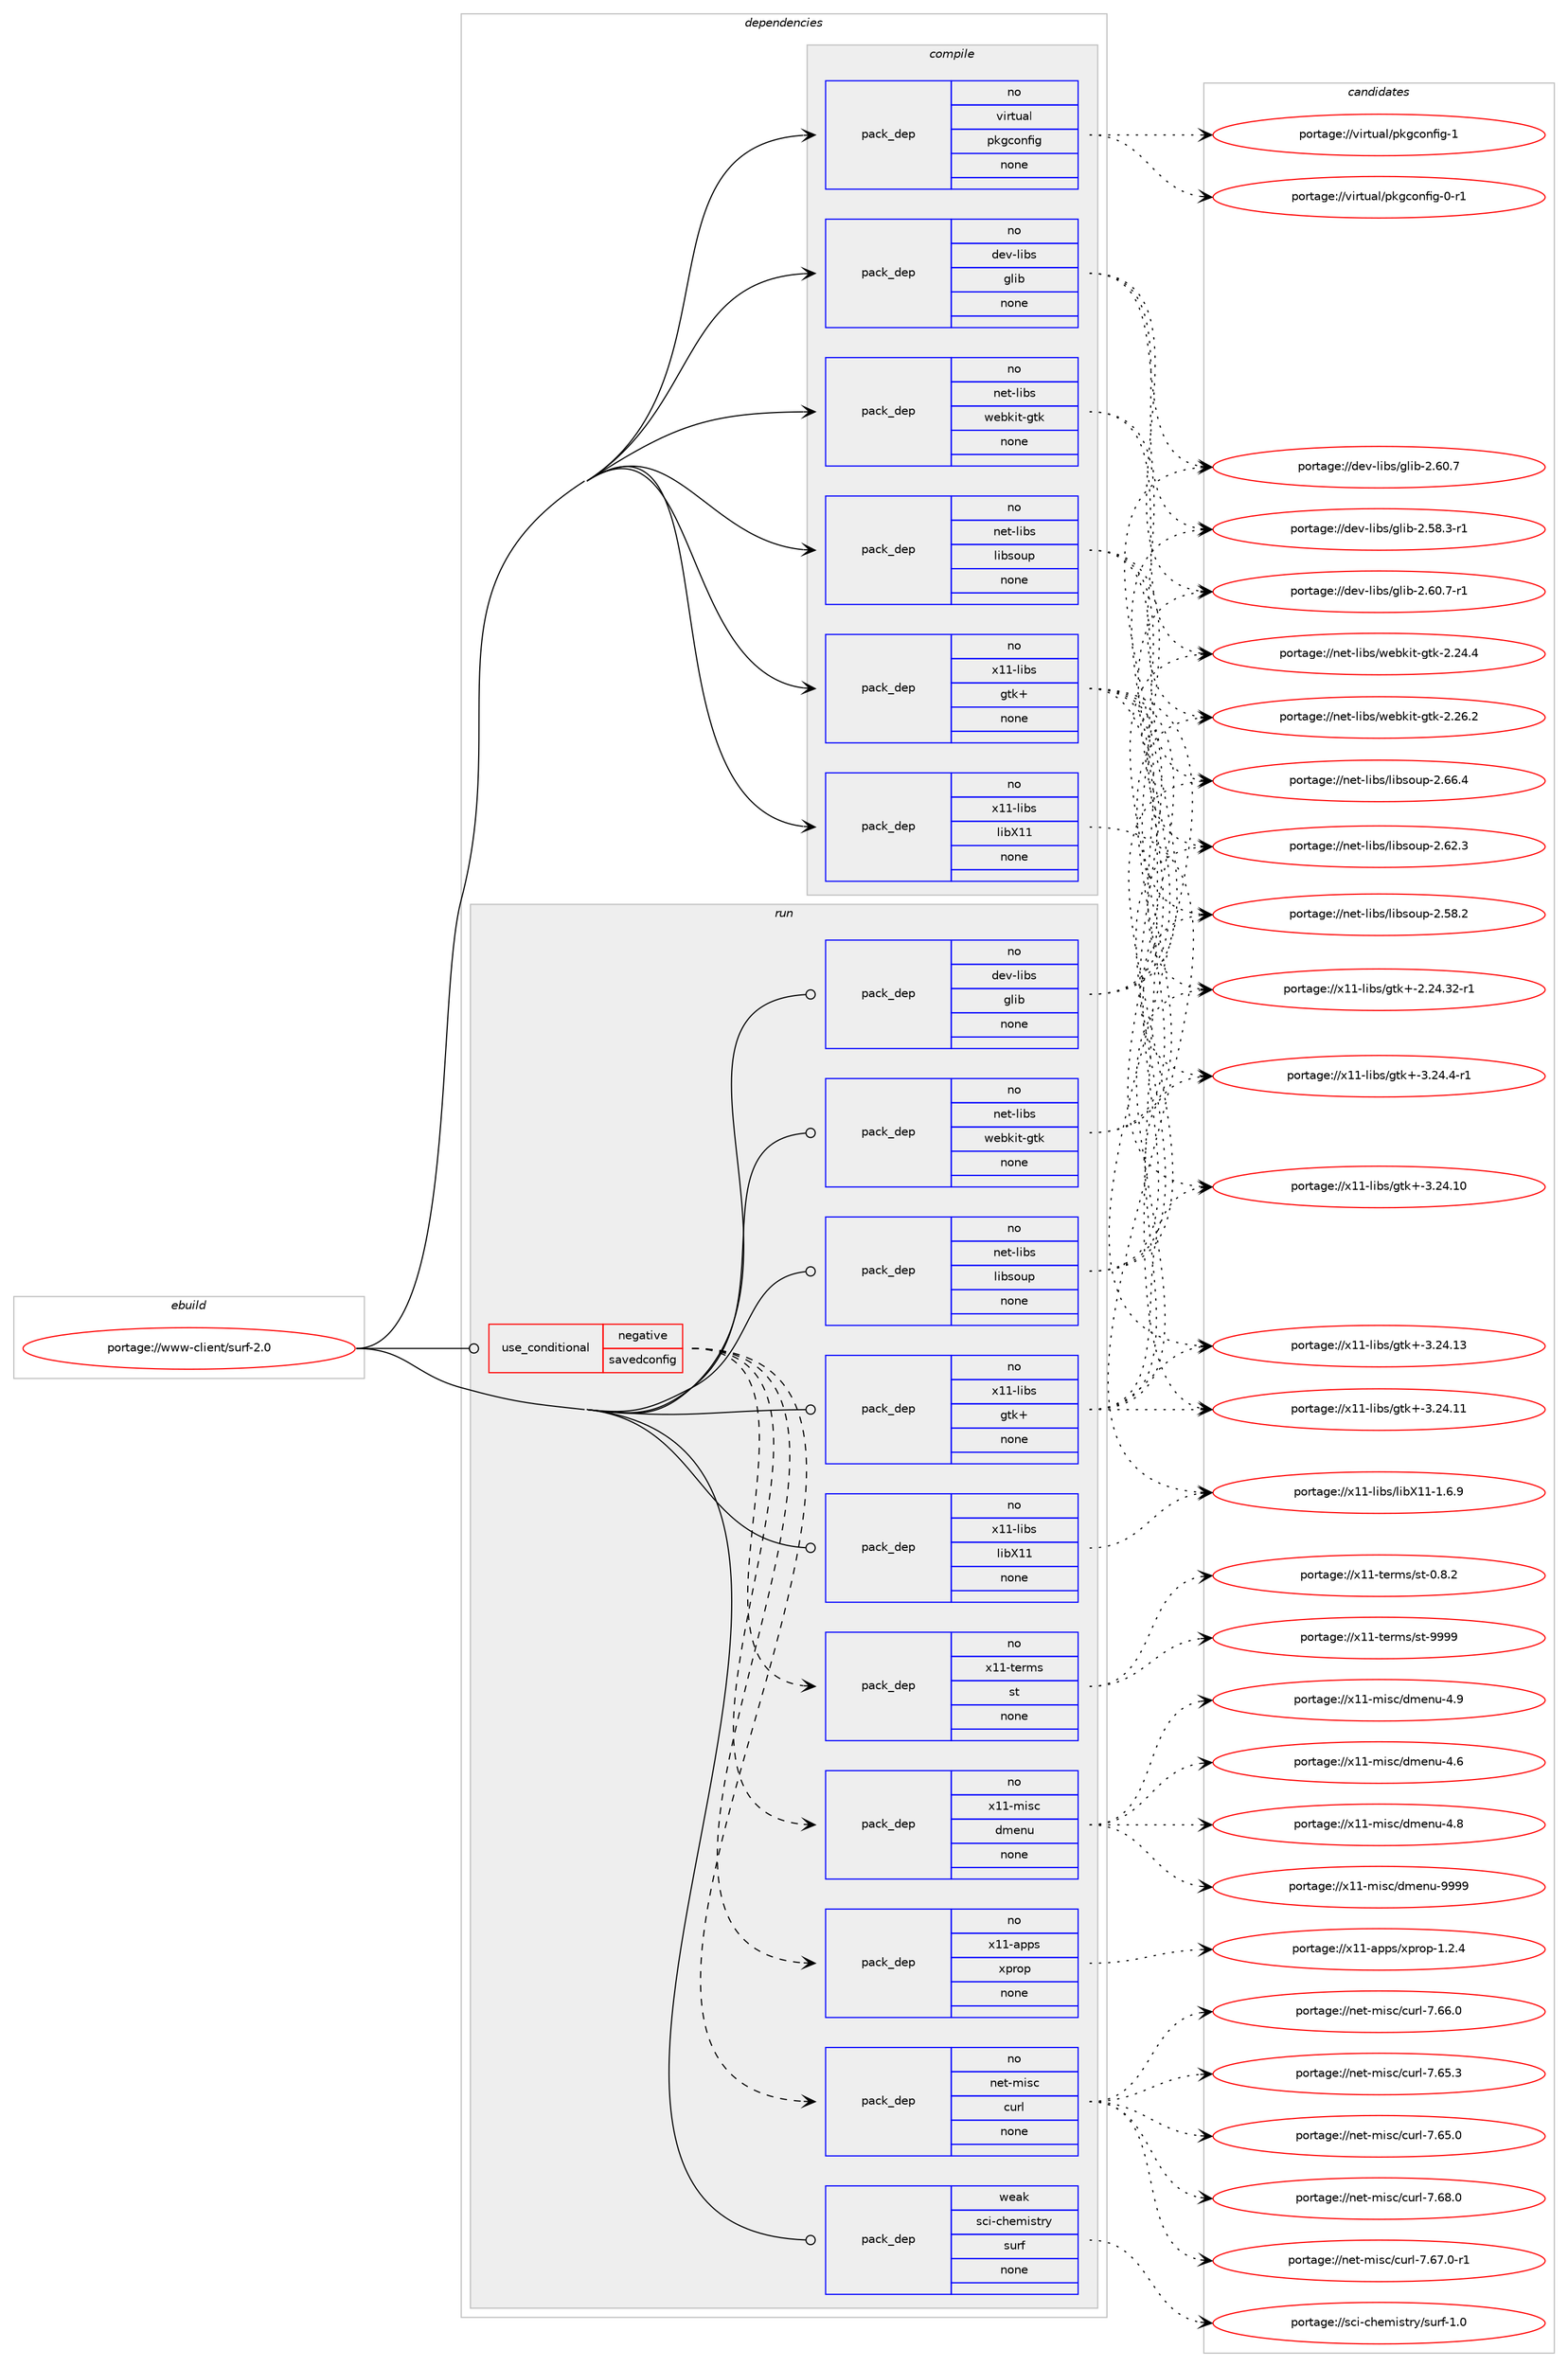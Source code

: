 digraph prolog {

# *************
# Graph options
# *************

newrank=true;
concentrate=true;
compound=true;
graph [rankdir=LR,fontname=Helvetica,fontsize=10,ranksep=1.5];#, ranksep=2.5, nodesep=0.2];
edge  [arrowhead=vee];
node  [fontname=Helvetica,fontsize=10];

# **********
# The ebuild
# **********

subgraph cluster_leftcol {
color=gray;
rank=same;
label=<<i>ebuild</i>>;
id [label="portage://www-client/surf-2.0", color=red, width=4, href="../www-client/surf-2.0.svg"];
}

# ****************
# The dependencies
# ****************

subgraph cluster_midcol {
color=gray;
label=<<i>dependencies</i>>;
subgraph cluster_compile {
fillcolor="#eeeeee";
style=filled;
label=<<i>compile</i>>;
subgraph pack23738 {
dependency29301 [label=<<TABLE BORDER="0" CELLBORDER="1" CELLSPACING="0" CELLPADDING="4" WIDTH="220"><TR><TD ROWSPAN="6" CELLPADDING="30">pack_dep</TD></TR><TR><TD WIDTH="110">no</TD></TR><TR><TD>dev-libs</TD></TR><TR><TD>glib</TD></TR><TR><TD>none</TD></TR><TR><TD></TD></TR></TABLE>>, shape=none, color=blue];
}
id:e -> dependency29301:w [weight=20,style="solid",arrowhead="vee"];
subgraph pack23739 {
dependency29302 [label=<<TABLE BORDER="0" CELLBORDER="1" CELLSPACING="0" CELLPADDING="4" WIDTH="220"><TR><TD ROWSPAN="6" CELLPADDING="30">pack_dep</TD></TR><TR><TD WIDTH="110">no</TD></TR><TR><TD>net-libs</TD></TR><TR><TD>libsoup</TD></TR><TR><TD>none</TD></TR><TR><TD></TD></TR></TABLE>>, shape=none, color=blue];
}
id:e -> dependency29302:w [weight=20,style="solid",arrowhead="vee"];
subgraph pack23740 {
dependency29303 [label=<<TABLE BORDER="0" CELLBORDER="1" CELLSPACING="0" CELLPADDING="4" WIDTH="220"><TR><TD ROWSPAN="6" CELLPADDING="30">pack_dep</TD></TR><TR><TD WIDTH="110">no</TD></TR><TR><TD>net-libs</TD></TR><TR><TD>webkit-gtk</TD></TR><TR><TD>none</TD></TR><TR><TD></TD></TR></TABLE>>, shape=none, color=blue];
}
id:e -> dependency29303:w [weight=20,style="solid",arrowhead="vee"];
subgraph pack23741 {
dependency29304 [label=<<TABLE BORDER="0" CELLBORDER="1" CELLSPACING="0" CELLPADDING="4" WIDTH="220"><TR><TD ROWSPAN="6" CELLPADDING="30">pack_dep</TD></TR><TR><TD WIDTH="110">no</TD></TR><TR><TD>virtual</TD></TR><TR><TD>pkgconfig</TD></TR><TR><TD>none</TD></TR><TR><TD></TD></TR></TABLE>>, shape=none, color=blue];
}
id:e -> dependency29304:w [weight=20,style="solid",arrowhead="vee"];
subgraph pack23742 {
dependency29305 [label=<<TABLE BORDER="0" CELLBORDER="1" CELLSPACING="0" CELLPADDING="4" WIDTH="220"><TR><TD ROWSPAN="6" CELLPADDING="30">pack_dep</TD></TR><TR><TD WIDTH="110">no</TD></TR><TR><TD>x11-libs</TD></TR><TR><TD>gtk+</TD></TR><TR><TD>none</TD></TR><TR><TD></TD></TR></TABLE>>, shape=none, color=blue];
}
id:e -> dependency29305:w [weight=20,style="solid",arrowhead="vee"];
subgraph pack23743 {
dependency29306 [label=<<TABLE BORDER="0" CELLBORDER="1" CELLSPACING="0" CELLPADDING="4" WIDTH="220"><TR><TD ROWSPAN="6" CELLPADDING="30">pack_dep</TD></TR><TR><TD WIDTH="110">no</TD></TR><TR><TD>x11-libs</TD></TR><TR><TD>libX11</TD></TR><TR><TD>none</TD></TR><TR><TD></TD></TR></TABLE>>, shape=none, color=blue];
}
id:e -> dependency29306:w [weight=20,style="solid",arrowhead="vee"];
}
subgraph cluster_compileandrun {
fillcolor="#eeeeee";
style=filled;
label=<<i>compile and run</i>>;
}
subgraph cluster_run {
fillcolor="#eeeeee";
style=filled;
label=<<i>run</i>>;
subgraph cond5029 {
dependency29307 [label=<<TABLE BORDER="0" CELLBORDER="1" CELLSPACING="0" CELLPADDING="4"><TR><TD ROWSPAN="3" CELLPADDING="10">use_conditional</TD></TR><TR><TD>negative</TD></TR><TR><TD>savedconfig</TD></TR></TABLE>>, shape=none, color=red];
subgraph pack23744 {
dependency29308 [label=<<TABLE BORDER="0" CELLBORDER="1" CELLSPACING="0" CELLPADDING="4" WIDTH="220"><TR><TD ROWSPAN="6" CELLPADDING="30">pack_dep</TD></TR><TR><TD WIDTH="110">no</TD></TR><TR><TD>net-misc</TD></TR><TR><TD>curl</TD></TR><TR><TD>none</TD></TR><TR><TD></TD></TR></TABLE>>, shape=none, color=blue];
}
dependency29307:e -> dependency29308:w [weight=20,style="dashed",arrowhead="vee"];
subgraph pack23745 {
dependency29309 [label=<<TABLE BORDER="0" CELLBORDER="1" CELLSPACING="0" CELLPADDING="4" WIDTH="220"><TR><TD ROWSPAN="6" CELLPADDING="30">pack_dep</TD></TR><TR><TD WIDTH="110">no</TD></TR><TR><TD>x11-apps</TD></TR><TR><TD>xprop</TD></TR><TR><TD>none</TD></TR><TR><TD></TD></TR></TABLE>>, shape=none, color=blue];
}
dependency29307:e -> dependency29309:w [weight=20,style="dashed",arrowhead="vee"];
subgraph pack23746 {
dependency29310 [label=<<TABLE BORDER="0" CELLBORDER="1" CELLSPACING="0" CELLPADDING="4" WIDTH="220"><TR><TD ROWSPAN="6" CELLPADDING="30">pack_dep</TD></TR><TR><TD WIDTH="110">no</TD></TR><TR><TD>x11-misc</TD></TR><TR><TD>dmenu</TD></TR><TR><TD>none</TD></TR><TR><TD></TD></TR></TABLE>>, shape=none, color=blue];
}
dependency29307:e -> dependency29310:w [weight=20,style="dashed",arrowhead="vee"];
subgraph pack23747 {
dependency29311 [label=<<TABLE BORDER="0" CELLBORDER="1" CELLSPACING="0" CELLPADDING="4" WIDTH="220"><TR><TD ROWSPAN="6" CELLPADDING="30">pack_dep</TD></TR><TR><TD WIDTH="110">no</TD></TR><TR><TD>x11-terms</TD></TR><TR><TD>st</TD></TR><TR><TD>none</TD></TR><TR><TD></TD></TR></TABLE>>, shape=none, color=blue];
}
dependency29307:e -> dependency29311:w [weight=20,style="dashed",arrowhead="vee"];
}
id:e -> dependency29307:w [weight=20,style="solid",arrowhead="odot"];
subgraph pack23748 {
dependency29312 [label=<<TABLE BORDER="0" CELLBORDER="1" CELLSPACING="0" CELLPADDING="4" WIDTH="220"><TR><TD ROWSPAN="6" CELLPADDING="30">pack_dep</TD></TR><TR><TD WIDTH="110">no</TD></TR><TR><TD>dev-libs</TD></TR><TR><TD>glib</TD></TR><TR><TD>none</TD></TR><TR><TD></TD></TR></TABLE>>, shape=none, color=blue];
}
id:e -> dependency29312:w [weight=20,style="solid",arrowhead="odot"];
subgraph pack23749 {
dependency29313 [label=<<TABLE BORDER="0" CELLBORDER="1" CELLSPACING="0" CELLPADDING="4" WIDTH="220"><TR><TD ROWSPAN="6" CELLPADDING="30">pack_dep</TD></TR><TR><TD WIDTH="110">no</TD></TR><TR><TD>net-libs</TD></TR><TR><TD>libsoup</TD></TR><TR><TD>none</TD></TR><TR><TD></TD></TR></TABLE>>, shape=none, color=blue];
}
id:e -> dependency29313:w [weight=20,style="solid",arrowhead="odot"];
subgraph pack23750 {
dependency29314 [label=<<TABLE BORDER="0" CELLBORDER="1" CELLSPACING="0" CELLPADDING="4" WIDTH="220"><TR><TD ROWSPAN="6" CELLPADDING="30">pack_dep</TD></TR><TR><TD WIDTH="110">no</TD></TR><TR><TD>net-libs</TD></TR><TR><TD>webkit-gtk</TD></TR><TR><TD>none</TD></TR><TR><TD></TD></TR></TABLE>>, shape=none, color=blue];
}
id:e -> dependency29314:w [weight=20,style="solid",arrowhead="odot"];
subgraph pack23751 {
dependency29315 [label=<<TABLE BORDER="0" CELLBORDER="1" CELLSPACING="0" CELLPADDING="4" WIDTH="220"><TR><TD ROWSPAN="6" CELLPADDING="30">pack_dep</TD></TR><TR><TD WIDTH="110">no</TD></TR><TR><TD>x11-libs</TD></TR><TR><TD>gtk+</TD></TR><TR><TD>none</TD></TR><TR><TD></TD></TR></TABLE>>, shape=none, color=blue];
}
id:e -> dependency29315:w [weight=20,style="solid",arrowhead="odot"];
subgraph pack23752 {
dependency29316 [label=<<TABLE BORDER="0" CELLBORDER="1" CELLSPACING="0" CELLPADDING="4" WIDTH="220"><TR><TD ROWSPAN="6" CELLPADDING="30">pack_dep</TD></TR><TR><TD WIDTH="110">no</TD></TR><TR><TD>x11-libs</TD></TR><TR><TD>libX11</TD></TR><TR><TD>none</TD></TR><TR><TD></TD></TR></TABLE>>, shape=none, color=blue];
}
id:e -> dependency29316:w [weight=20,style="solid",arrowhead="odot"];
subgraph pack23753 {
dependency29317 [label=<<TABLE BORDER="0" CELLBORDER="1" CELLSPACING="0" CELLPADDING="4" WIDTH="220"><TR><TD ROWSPAN="6" CELLPADDING="30">pack_dep</TD></TR><TR><TD WIDTH="110">weak</TD></TR><TR><TD>sci-chemistry</TD></TR><TR><TD>surf</TD></TR><TR><TD>none</TD></TR><TR><TD></TD></TR></TABLE>>, shape=none, color=blue];
}
id:e -> dependency29317:w [weight=20,style="solid",arrowhead="odot"];
}
}

# **************
# The candidates
# **************

subgraph cluster_choices {
rank=same;
color=gray;
label=<<i>candidates</i>>;

subgraph choice23738 {
color=black;
nodesep=1;
choice10010111845108105981154710310810598455046544846554511449 [label="portage://dev-libs/glib-2.60.7-r1", color=red, width=4,href="../dev-libs/glib-2.60.7-r1.svg"];
choice1001011184510810598115471031081059845504654484655 [label="portage://dev-libs/glib-2.60.7", color=red, width=4,href="../dev-libs/glib-2.60.7.svg"];
choice10010111845108105981154710310810598455046535646514511449 [label="portage://dev-libs/glib-2.58.3-r1", color=red, width=4,href="../dev-libs/glib-2.58.3-r1.svg"];
dependency29301:e -> choice10010111845108105981154710310810598455046544846554511449:w [style=dotted,weight="100"];
dependency29301:e -> choice1001011184510810598115471031081059845504654484655:w [style=dotted,weight="100"];
dependency29301:e -> choice10010111845108105981154710310810598455046535646514511449:w [style=dotted,weight="100"];
}
subgraph choice23739 {
color=black;
nodesep=1;
choice1101011164510810598115471081059811511111711245504654544652 [label="portage://net-libs/libsoup-2.66.4", color=red, width=4,href="../net-libs/libsoup-2.66.4.svg"];
choice1101011164510810598115471081059811511111711245504654504651 [label="portage://net-libs/libsoup-2.62.3", color=red, width=4,href="../net-libs/libsoup-2.62.3.svg"];
choice1101011164510810598115471081059811511111711245504653564650 [label="portage://net-libs/libsoup-2.58.2", color=red, width=4,href="../net-libs/libsoup-2.58.2.svg"];
dependency29302:e -> choice1101011164510810598115471081059811511111711245504654544652:w [style=dotted,weight="100"];
dependency29302:e -> choice1101011164510810598115471081059811511111711245504654504651:w [style=dotted,weight="100"];
dependency29302:e -> choice1101011164510810598115471081059811511111711245504653564650:w [style=dotted,weight="100"];
}
subgraph choice23740 {
color=black;
nodesep=1;
choice110101116451081059811547119101981071051164510311610745504650544650 [label="portage://net-libs/webkit-gtk-2.26.2", color=red, width=4,href="../net-libs/webkit-gtk-2.26.2.svg"];
choice110101116451081059811547119101981071051164510311610745504650524652 [label="portage://net-libs/webkit-gtk-2.24.4", color=red, width=4,href="../net-libs/webkit-gtk-2.24.4.svg"];
dependency29303:e -> choice110101116451081059811547119101981071051164510311610745504650544650:w [style=dotted,weight="100"];
dependency29303:e -> choice110101116451081059811547119101981071051164510311610745504650524652:w [style=dotted,weight="100"];
}
subgraph choice23741 {
color=black;
nodesep=1;
choice1181051141161179710847112107103991111101021051034549 [label="portage://virtual/pkgconfig-1", color=red, width=4,href="../virtual/pkgconfig-1.svg"];
choice11810511411611797108471121071039911111010210510345484511449 [label="portage://virtual/pkgconfig-0-r1", color=red, width=4,href="../virtual/pkgconfig-0-r1.svg"];
dependency29304:e -> choice1181051141161179710847112107103991111101021051034549:w [style=dotted,weight="100"];
dependency29304:e -> choice11810511411611797108471121071039911111010210510345484511449:w [style=dotted,weight="100"];
}
subgraph choice23742 {
color=black;
nodesep=1;
choice120494945108105981154710311610743455146505246524511449 [label="portage://x11-libs/gtk+-3.24.4-r1", color=red, width=4,href="../x11-libs/gtk+-3.24.4-r1.svg"];
choice1204949451081059811547103116107434551465052464951 [label="portage://x11-libs/gtk+-3.24.13", color=red, width=4,href="../x11-libs/gtk+-3.24.13.svg"];
choice1204949451081059811547103116107434551465052464949 [label="portage://x11-libs/gtk+-3.24.11", color=red, width=4,href="../x11-libs/gtk+-3.24.11.svg"];
choice1204949451081059811547103116107434551465052464948 [label="portage://x11-libs/gtk+-3.24.10", color=red, width=4,href="../x11-libs/gtk+-3.24.10.svg"];
choice12049494510810598115471031161074345504650524651504511449 [label="portage://x11-libs/gtk+-2.24.32-r1", color=red, width=4,href="../x11-libs/gtk+-2.24.32-r1.svg"];
dependency29305:e -> choice120494945108105981154710311610743455146505246524511449:w [style=dotted,weight="100"];
dependency29305:e -> choice1204949451081059811547103116107434551465052464951:w [style=dotted,weight="100"];
dependency29305:e -> choice1204949451081059811547103116107434551465052464949:w [style=dotted,weight="100"];
dependency29305:e -> choice1204949451081059811547103116107434551465052464948:w [style=dotted,weight="100"];
dependency29305:e -> choice12049494510810598115471031161074345504650524651504511449:w [style=dotted,weight="100"];
}
subgraph choice23743 {
color=black;
nodesep=1;
choice120494945108105981154710810598884949454946544657 [label="portage://x11-libs/libX11-1.6.9", color=red, width=4,href="../x11-libs/libX11-1.6.9.svg"];
dependency29306:e -> choice120494945108105981154710810598884949454946544657:w [style=dotted,weight="100"];
}
subgraph choice23744 {
color=black;
nodesep=1;
choice1101011164510910511599479911711410845554654564648 [label="portage://net-misc/curl-7.68.0", color=red, width=4,href="../net-misc/curl-7.68.0.svg"];
choice11010111645109105115994799117114108455546545546484511449 [label="portage://net-misc/curl-7.67.0-r1", color=red, width=4,href="../net-misc/curl-7.67.0-r1.svg"];
choice1101011164510910511599479911711410845554654544648 [label="portage://net-misc/curl-7.66.0", color=red, width=4,href="../net-misc/curl-7.66.0.svg"];
choice1101011164510910511599479911711410845554654534651 [label="portage://net-misc/curl-7.65.3", color=red, width=4,href="../net-misc/curl-7.65.3.svg"];
choice1101011164510910511599479911711410845554654534648 [label="portage://net-misc/curl-7.65.0", color=red, width=4,href="../net-misc/curl-7.65.0.svg"];
dependency29308:e -> choice1101011164510910511599479911711410845554654564648:w [style=dotted,weight="100"];
dependency29308:e -> choice11010111645109105115994799117114108455546545546484511449:w [style=dotted,weight="100"];
dependency29308:e -> choice1101011164510910511599479911711410845554654544648:w [style=dotted,weight="100"];
dependency29308:e -> choice1101011164510910511599479911711410845554654534651:w [style=dotted,weight="100"];
dependency29308:e -> choice1101011164510910511599479911711410845554654534648:w [style=dotted,weight="100"];
}
subgraph choice23745 {
color=black;
nodesep=1;
choice1204949459711211211547120112114111112454946504652 [label="portage://x11-apps/xprop-1.2.4", color=red, width=4,href="../x11-apps/xprop-1.2.4.svg"];
dependency29309:e -> choice1204949459711211211547120112114111112454946504652:w [style=dotted,weight="100"];
}
subgraph choice23746 {
color=black;
nodesep=1;
choice12049494510910511599471001091011101174557575757 [label="portage://x11-misc/dmenu-9999", color=red, width=4,href="../x11-misc/dmenu-9999.svg"];
choice120494945109105115994710010910111011745524657 [label="portage://x11-misc/dmenu-4.9", color=red, width=4,href="../x11-misc/dmenu-4.9.svg"];
choice120494945109105115994710010910111011745524656 [label="portage://x11-misc/dmenu-4.8", color=red, width=4,href="../x11-misc/dmenu-4.8.svg"];
choice120494945109105115994710010910111011745524654 [label="portage://x11-misc/dmenu-4.6", color=red, width=4,href="../x11-misc/dmenu-4.6.svg"];
dependency29310:e -> choice12049494510910511599471001091011101174557575757:w [style=dotted,weight="100"];
dependency29310:e -> choice120494945109105115994710010910111011745524657:w [style=dotted,weight="100"];
dependency29310:e -> choice120494945109105115994710010910111011745524656:w [style=dotted,weight="100"];
dependency29310:e -> choice120494945109105115994710010910111011745524654:w [style=dotted,weight="100"];
}
subgraph choice23747 {
color=black;
nodesep=1;
choice120494945116101114109115471151164557575757 [label="portage://x11-terms/st-9999", color=red, width=4,href="../x11-terms/st-9999.svg"];
choice12049494511610111410911547115116454846564650 [label="portage://x11-terms/st-0.8.2", color=red, width=4,href="../x11-terms/st-0.8.2.svg"];
dependency29311:e -> choice120494945116101114109115471151164557575757:w [style=dotted,weight="100"];
dependency29311:e -> choice12049494511610111410911547115116454846564650:w [style=dotted,weight="100"];
}
subgraph choice23748 {
color=black;
nodesep=1;
choice10010111845108105981154710310810598455046544846554511449 [label="portage://dev-libs/glib-2.60.7-r1", color=red, width=4,href="../dev-libs/glib-2.60.7-r1.svg"];
choice1001011184510810598115471031081059845504654484655 [label="portage://dev-libs/glib-2.60.7", color=red, width=4,href="../dev-libs/glib-2.60.7.svg"];
choice10010111845108105981154710310810598455046535646514511449 [label="portage://dev-libs/glib-2.58.3-r1", color=red, width=4,href="../dev-libs/glib-2.58.3-r1.svg"];
dependency29312:e -> choice10010111845108105981154710310810598455046544846554511449:w [style=dotted,weight="100"];
dependency29312:e -> choice1001011184510810598115471031081059845504654484655:w [style=dotted,weight="100"];
dependency29312:e -> choice10010111845108105981154710310810598455046535646514511449:w [style=dotted,weight="100"];
}
subgraph choice23749 {
color=black;
nodesep=1;
choice1101011164510810598115471081059811511111711245504654544652 [label="portage://net-libs/libsoup-2.66.4", color=red, width=4,href="../net-libs/libsoup-2.66.4.svg"];
choice1101011164510810598115471081059811511111711245504654504651 [label="portage://net-libs/libsoup-2.62.3", color=red, width=4,href="../net-libs/libsoup-2.62.3.svg"];
choice1101011164510810598115471081059811511111711245504653564650 [label="portage://net-libs/libsoup-2.58.2", color=red, width=4,href="../net-libs/libsoup-2.58.2.svg"];
dependency29313:e -> choice1101011164510810598115471081059811511111711245504654544652:w [style=dotted,weight="100"];
dependency29313:e -> choice1101011164510810598115471081059811511111711245504654504651:w [style=dotted,weight="100"];
dependency29313:e -> choice1101011164510810598115471081059811511111711245504653564650:w [style=dotted,weight="100"];
}
subgraph choice23750 {
color=black;
nodesep=1;
choice110101116451081059811547119101981071051164510311610745504650544650 [label="portage://net-libs/webkit-gtk-2.26.2", color=red, width=4,href="../net-libs/webkit-gtk-2.26.2.svg"];
choice110101116451081059811547119101981071051164510311610745504650524652 [label="portage://net-libs/webkit-gtk-2.24.4", color=red, width=4,href="../net-libs/webkit-gtk-2.24.4.svg"];
dependency29314:e -> choice110101116451081059811547119101981071051164510311610745504650544650:w [style=dotted,weight="100"];
dependency29314:e -> choice110101116451081059811547119101981071051164510311610745504650524652:w [style=dotted,weight="100"];
}
subgraph choice23751 {
color=black;
nodesep=1;
choice120494945108105981154710311610743455146505246524511449 [label="portage://x11-libs/gtk+-3.24.4-r1", color=red, width=4,href="../x11-libs/gtk+-3.24.4-r1.svg"];
choice1204949451081059811547103116107434551465052464951 [label="portage://x11-libs/gtk+-3.24.13", color=red, width=4,href="../x11-libs/gtk+-3.24.13.svg"];
choice1204949451081059811547103116107434551465052464949 [label="portage://x11-libs/gtk+-3.24.11", color=red, width=4,href="../x11-libs/gtk+-3.24.11.svg"];
choice1204949451081059811547103116107434551465052464948 [label="portage://x11-libs/gtk+-3.24.10", color=red, width=4,href="../x11-libs/gtk+-3.24.10.svg"];
choice12049494510810598115471031161074345504650524651504511449 [label="portage://x11-libs/gtk+-2.24.32-r1", color=red, width=4,href="../x11-libs/gtk+-2.24.32-r1.svg"];
dependency29315:e -> choice120494945108105981154710311610743455146505246524511449:w [style=dotted,weight="100"];
dependency29315:e -> choice1204949451081059811547103116107434551465052464951:w [style=dotted,weight="100"];
dependency29315:e -> choice1204949451081059811547103116107434551465052464949:w [style=dotted,weight="100"];
dependency29315:e -> choice1204949451081059811547103116107434551465052464948:w [style=dotted,weight="100"];
dependency29315:e -> choice12049494510810598115471031161074345504650524651504511449:w [style=dotted,weight="100"];
}
subgraph choice23752 {
color=black;
nodesep=1;
choice120494945108105981154710810598884949454946544657 [label="portage://x11-libs/libX11-1.6.9", color=red, width=4,href="../x11-libs/libX11-1.6.9.svg"];
dependency29316:e -> choice120494945108105981154710810598884949454946544657:w [style=dotted,weight="100"];
}
subgraph choice23753 {
color=black;
nodesep=1;
choice1159910545991041011091051151161141214711511711410245494648 [label="portage://sci-chemistry/surf-1.0", color=red, width=4,href="../sci-chemistry/surf-1.0.svg"];
dependency29317:e -> choice1159910545991041011091051151161141214711511711410245494648:w [style=dotted,weight="100"];
}
}

}
